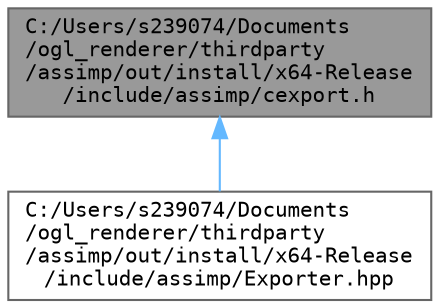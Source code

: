 digraph "C:/Users/s239074/Documents/ogl_renderer/thirdparty/assimp/out/install/x64-Release/include/assimp/cexport.h"
{
 // LATEX_PDF_SIZE
  bgcolor="transparent";
  edge [fontname=Terminal,fontsize=10,labelfontname=Helvetica,labelfontsize=10];
  node [fontname=Terminal,fontsize=10,shape=box,height=0.2,width=0.4];
  Node1 [label="C:/Users/s239074/Documents\l/ogl_renderer/thirdparty\l/assimp/out/install/x64-Release\l/include/assimp/cexport.h",height=0.2,width=0.4,color="gray40", fillcolor="grey60", style="filled", fontcolor="black",tooltip="Defines the C-API for the Assimp export interface."];
  Node1 -> Node2 [dir="back",color="steelblue1",style="solid"];
  Node2 [label="C:/Users/s239074/Documents\l/ogl_renderer/thirdparty\l/assimp/out/install/x64-Release\l/include/assimp/Exporter.hpp",height=0.2,width=0.4,color="grey40", fillcolor="white", style="filled",URL="$out_2install_2x64-_release_2include_2assimp_2_exporter_8hpp.html",tooltip="Defines the CPP-API for the Assimp export interface."];
}
